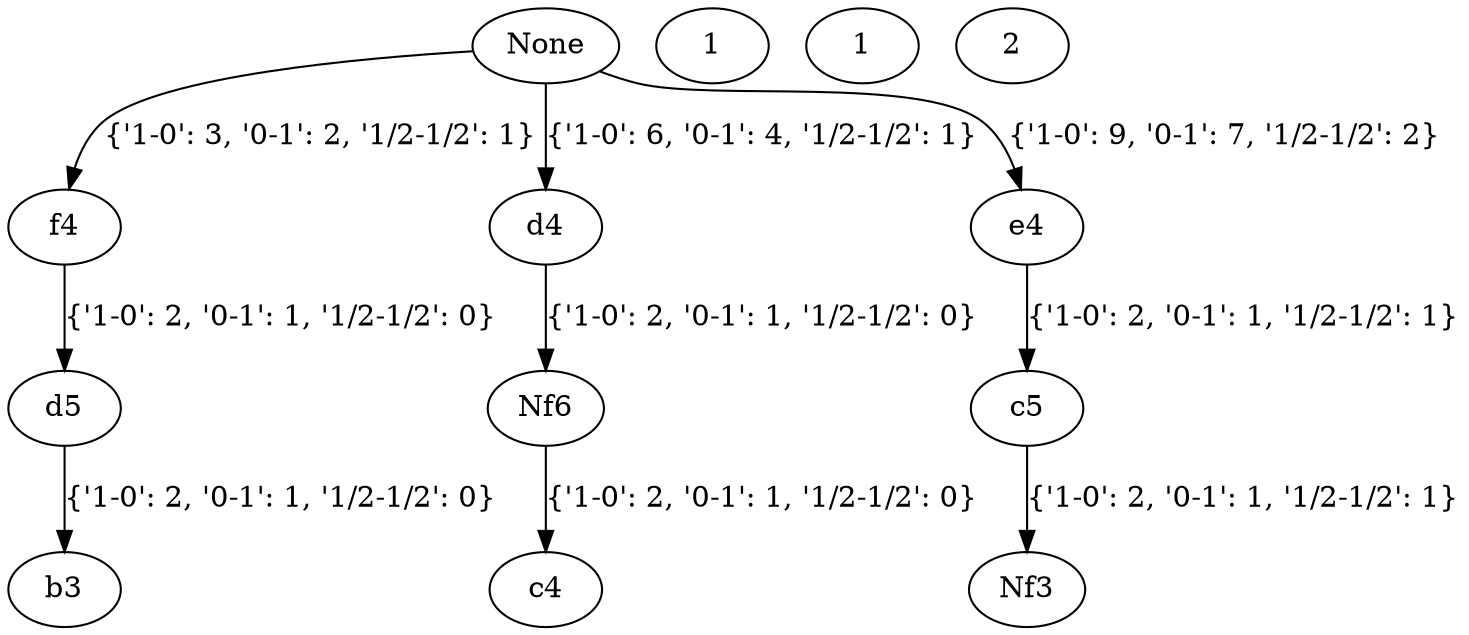 digraph G {
None -> f4 [label="{'1-0': 3, '0-1': 2, '1/2-1/2': 1}"]
f4 -> d5 [label="{'1-0': 2, '0-1': 1, '1/2-1/2': 0}"]
d5 -> b3 [label="{'1-0': 2, '0-1': 1, '1/2-1/2': 0}"]
2132515597680 [label="1"]
None -> d4 [label="{'1-0': 6, '0-1': 4, '1/2-1/2': 1}"]
d4 -> Nf6 [label="{'1-0': 2, '0-1': 1, '1/2-1/2': 0}"]
Nf6 -> c4 [label="{'1-0': 2, '0-1': 1, '1/2-1/2': 0}"]
2132515682768 [label="1"]
None -> e4 [label="{'1-0': 9, '0-1': 7, '1/2-1/2': 2}"]
e4 -> c5 [label="{'1-0': 2, '0-1': 1, '1/2-1/2': 1}"]
c5 -> Nf3 [label="{'1-0': 2, '0-1': 1, '1/2-1/2': 1}"]
2132515855600 [label="2"]
}
